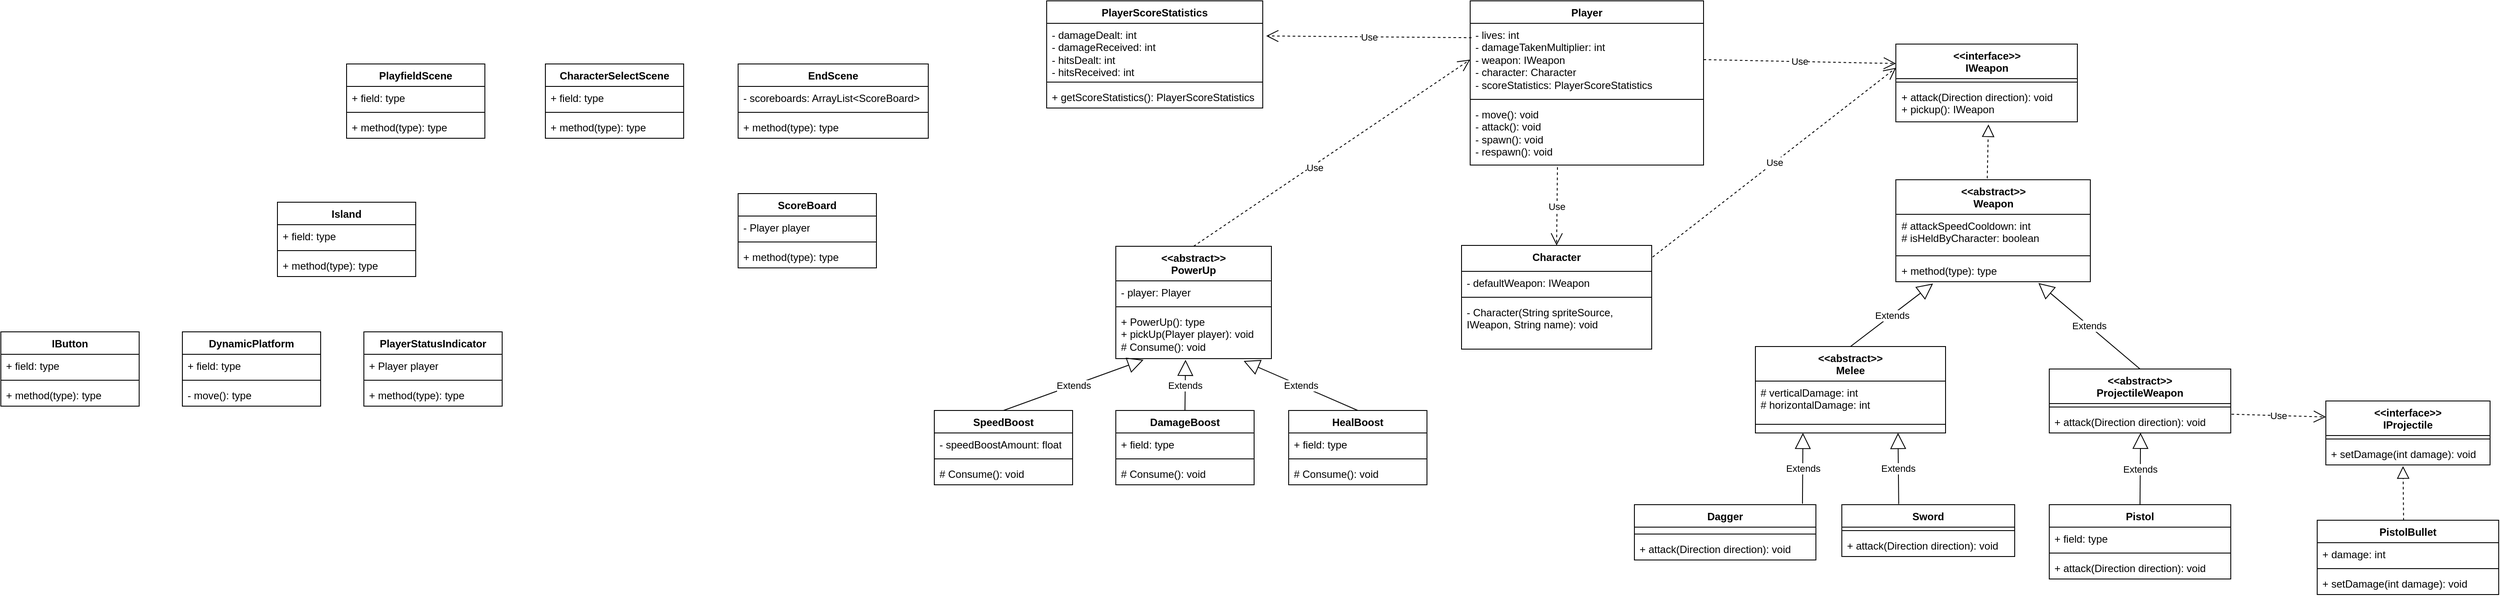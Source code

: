 <mxfile version="24.3.0" type="device">
  <diagram id="C5RBs43oDa-KdzZeNtuy" name="Page-1">
    <mxGraphModel dx="3794" dy="2112" grid="1" gridSize="10" guides="1" tooltips="1" connect="1" arrows="1" fold="1" page="1" pageScale="1" pageWidth="827" pageHeight="1169" math="0" shadow="0">
      <root>
        <mxCell id="WIyWlLk6GJQsqaUBKTNV-0" />
        <mxCell id="WIyWlLk6GJQsqaUBKTNV-1" parent="WIyWlLk6GJQsqaUBKTNV-0" />
        <mxCell id="4CrvLfqXfcZkgdpF4cgw-4" value="&lt;div&gt;&amp;lt;&amp;lt;interface&amp;gt;&amp;gt;&lt;/div&gt;IWeapon" style="swimlane;fontStyle=1;align=center;verticalAlign=top;childLayout=stackLayout;horizontal=1;startSize=40;horizontalStack=0;resizeParent=1;resizeParentMax=0;resizeLast=0;collapsible=1;marginBottom=0;whiteSpace=wrap;html=1;" parent="WIyWlLk6GJQsqaUBKTNV-1" vertex="1">
          <mxGeometry x="292.5" y="7" width="210" height="90" as="geometry" />
        </mxCell>
        <mxCell id="4CrvLfqXfcZkgdpF4cgw-6" value="" style="line;strokeWidth=1;fillColor=none;align=left;verticalAlign=middle;spacingTop=-1;spacingLeft=3;spacingRight=3;rotatable=0;labelPosition=right;points=[];portConstraint=eastwest;strokeColor=inherit;" parent="4CrvLfqXfcZkgdpF4cgw-4" vertex="1">
          <mxGeometry y="40" width="210" height="8" as="geometry" />
        </mxCell>
        <mxCell id="4CrvLfqXfcZkgdpF4cgw-7" value="+ attack(Direction direction): void&lt;div&gt;+ pickup(): IWeapon&lt;/div&gt;" style="text;strokeColor=none;fillColor=none;align=left;verticalAlign=top;spacingLeft=4;spacingRight=4;overflow=hidden;rotatable=0;points=[[0,0.5],[1,0.5]];portConstraint=eastwest;whiteSpace=wrap;html=1;" parent="4CrvLfqXfcZkgdpF4cgw-4" vertex="1">
          <mxGeometry y="48" width="210" height="42" as="geometry" />
        </mxCell>
        <mxCell id="4CrvLfqXfcZkgdpF4cgw-8" value="&lt;div&gt;&amp;lt;&amp;lt;abstract&amp;gt;&amp;gt;&lt;/div&gt;Melee" style="swimlane;fontStyle=1;align=center;verticalAlign=top;childLayout=stackLayout;horizontal=1;startSize=40;horizontalStack=0;resizeParent=1;resizeParentMax=0;resizeLast=0;collapsible=1;marginBottom=0;whiteSpace=wrap;html=1;" parent="WIyWlLk6GJQsqaUBKTNV-1" vertex="1">
          <mxGeometry x="130" y="357" width="220" height="100" as="geometry" />
        </mxCell>
        <mxCell id="RBtxJNxkwTFzEXyPGkbM-23" value="# verticalDamage: int&amp;nbsp;&lt;div&gt;# horizontalDamage: int&lt;br&gt;&lt;/div&gt;" style="text;strokeColor=none;fillColor=none;align=left;verticalAlign=top;spacingLeft=4;spacingRight=4;overflow=hidden;rotatable=0;points=[[0,0.5],[1,0.5]];portConstraint=eastwest;whiteSpace=wrap;html=1;" vertex="1" parent="4CrvLfqXfcZkgdpF4cgw-8">
          <mxGeometry y="40" width="220" height="40" as="geometry" />
        </mxCell>
        <mxCell id="4CrvLfqXfcZkgdpF4cgw-10" value="" style="line;strokeWidth=1;fillColor=none;align=left;verticalAlign=middle;spacingTop=-1;spacingLeft=3;spacingRight=3;rotatable=0;labelPosition=right;points=[];portConstraint=eastwest;strokeColor=inherit;" parent="4CrvLfqXfcZkgdpF4cgw-8" vertex="1">
          <mxGeometry y="80" width="220" height="20" as="geometry" />
        </mxCell>
        <mxCell id="4CrvLfqXfcZkgdpF4cgw-12" value="&lt;div&gt;&amp;lt;&amp;lt;abstract&amp;gt;&amp;gt;&lt;/div&gt;ProjectileWeapon" style="swimlane;fontStyle=1;align=center;verticalAlign=top;childLayout=stackLayout;horizontal=1;startSize=40;horizontalStack=0;resizeParent=1;resizeParentMax=0;resizeLast=0;collapsible=1;marginBottom=0;whiteSpace=wrap;html=1;" parent="WIyWlLk6GJQsqaUBKTNV-1" vertex="1">
          <mxGeometry x="470" y="383" width="210" height="74" as="geometry" />
        </mxCell>
        <mxCell id="4CrvLfqXfcZkgdpF4cgw-14" value="" style="line;strokeWidth=1;fillColor=none;align=left;verticalAlign=middle;spacingTop=-1;spacingLeft=3;spacingRight=3;rotatable=0;labelPosition=right;points=[];portConstraint=eastwest;strokeColor=inherit;" parent="4CrvLfqXfcZkgdpF4cgw-12" vertex="1">
          <mxGeometry y="40" width="210" height="8" as="geometry" />
        </mxCell>
        <mxCell id="4CrvLfqXfcZkgdpF4cgw-15" value="+ attack(Direction direction): void" style="text;strokeColor=none;fillColor=none;align=left;verticalAlign=top;spacingLeft=4;spacingRight=4;overflow=hidden;rotatable=0;points=[[0,0.5],[1,0.5]];portConstraint=eastwest;whiteSpace=wrap;html=1;" parent="4CrvLfqXfcZkgdpF4cgw-12" vertex="1">
          <mxGeometry y="48" width="210" height="26" as="geometry" />
        </mxCell>
        <mxCell id="4CrvLfqXfcZkgdpF4cgw-16" value="&lt;div&gt;&amp;lt;&amp;lt;interface&amp;gt;&amp;gt;&lt;/div&gt;IProjectile&lt;div&gt;&lt;br&gt;&lt;/div&gt;" style="swimlane;fontStyle=1;align=center;verticalAlign=top;childLayout=stackLayout;horizontal=1;startSize=40;horizontalStack=0;resizeParent=1;resizeParentMax=0;resizeLast=0;collapsible=1;marginBottom=0;whiteSpace=wrap;html=1;" parent="WIyWlLk6GJQsqaUBKTNV-1" vertex="1">
          <mxGeometry x="790" y="420" width="190" height="74" as="geometry" />
        </mxCell>
        <mxCell id="4CrvLfqXfcZkgdpF4cgw-18" value="" style="line;strokeWidth=1;fillColor=none;align=left;verticalAlign=middle;spacingTop=-1;spacingLeft=3;spacingRight=3;rotatable=0;labelPosition=right;points=[];portConstraint=eastwest;strokeColor=inherit;" parent="4CrvLfqXfcZkgdpF4cgw-16" vertex="1">
          <mxGeometry y="40" width="190" height="8" as="geometry" />
        </mxCell>
        <mxCell id="4CrvLfqXfcZkgdpF4cgw-19" value="+ setDamage(int damage): void" style="text;strokeColor=none;fillColor=none;align=left;verticalAlign=top;spacingLeft=4;spacingRight=4;overflow=hidden;rotatable=0;points=[[0,0.5],[1,0.5]];portConstraint=eastwest;whiteSpace=wrap;html=1;" parent="4CrvLfqXfcZkgdpF4cgw-16" vertex="1">
          <mxGeometry y="48" width="190" height="26" as="geometry" />
        </mxCell>
        <mxCell id="4CrvLfqXfcZkgdpF4cgw-22" value="" style="endArrow=block;dashed=1;endFill=0;endSize=12;html=1;rounded=0;exitX=0.47;exitY=-0.014;exitDx=0;exitDy=0;entryX=0.51;entryY=1.071;entryDx=0;entryDy=0;exitPerimeter=0;entryPerimeter=0;" parent="WIyWlLk6GJQsqaUBKTNV-1" source="RBtxJNxkwTFzEXyPGkbM-16" target="4CrvLfqXfcZkgdpF4cgw-7" edge="1">
          <mxGeometry width="160" relative="1" as="geometry">
            <mxPoint x="603.75" y="256" as="sourcePoint" />
            <mxPoint x="546.25" y="190" as="targetPoint" />
          </mxGeometry>
        </mxCell>
        <mxCell id="4CrvLfqXfcZkgdpF4cgw-23" value="Use" style="endArrow=open;endSize=12;dashed=1;html=1;rounded=0;exitX=1.004;exitY=0.167;exitDx=0;exitDy=0;entryX=0;entryY=0.25;entryDx=0;entryDy=0;exitPerimeter=0;" parent="WIyWlLk6GJQsqaUBKTNV-1" source="4CrvLfqXfcZkgdpF4cgw-15" target="4CrvLfqXfcZkgdpF4cgw-16" edge="1">
          <mxGeometry width="160" relative="1" as="geometry">
            <mxPoint x="670" y="403" as="sourcePoint" />
            <mxPoint x="810" y="560" as="targetPoint" />
          </mxGeometry>
        </mxCell>
        <mxCell id="4CrvLfqXfcZkgdpF4cgw-25" value="Dagger" style="swimlane;fontStyle=1;align=center;verticalAlign=top;childLayout=stackLayout;horizontal=1;startSize=26;horizontalStack=0;resizeParent=1;resizeParentMax=0;resizeLast=0;collapsible=1;marginBottom=0;whiteSpace=wrap;html=1;" parent="WIyWlLk6GJQsqaUBKTNV-1" vertex="1">
          <mxGeometry x="-10" y="540" width="210" height="64" as="geometry" />
        </mxCell>
        <mxCell id="4CrvLfqXfcZkgdpF4cgw-26" value="&lt;div&gt;&lt;br&gt;&lt;/div&gt;" style="text;strokeColor=none;fillColor=none;align=left;verticalAlign=top;spacingLeft=4;spacingRight=4;overflow=hidden;rotatable=0;points=[[0,0.5],[1,0.5]];portConstraint=eastwest;whiteSpace=wrap;html=1;" parent="4CrvLfqXfcZkgdpF4cgw-25" vertex="1">
          <mxGeometry y="26" width="210" height="4" as="geometry" />
        </mxCell>
        <mxCell id="4CrvLfqXfcZkgdpF4cgw-27" value="" style="line;strokeWidth=1;fillColor=none;align=left;verticalAlign=middle;spacingTop=-1;spacingLeft=3;spacingRight=3;rotatable=0;labelPosition=right;points=[];portConstraint=eastwest;strokeColor=inherit;" parent="4CrvLfqXfcZkgdpF4cgw-25" vertex="1">
          <mxGeometry y="30" width="210" height="8" as="geometry" />
        </mxCell>
        <mxCell id="4CrvLfqXfcZkgdpF4cgw-28" value="+ attack(Direction direction): void" style="text;strokeColor=none;fillColor=none;align=left;verticalAlign=top;spacingLeft=4;spacingRight=4;overflow=hidden;rotatable=0;points=[[0,0.5],[1,0.5]];portConstraint=eastwest;whiteSpace=wrap;html=1;" parent="4CrvLfqXfcZkgdpF4cgw-25" vertex="1">
          <mxGeometry y="38" width="210" height="26" as="geometry" />
        </mxCell>
        <mxCell id="4CrvLfqXfcZkgdpF4cgw-29" value="Sword" style="swimlane;fontStyle=1;align=center;verticalAlign=top;childLayout=stackLayout;horizontal=1;startSize=26;horizontalStack=0;resizeParent=1;resizeParentMax=0;resizeLast=0;collapsible=1;marginBottom=0;whiteSpace=wrap;html=1;" parent="WIyWlLk6GJQsqaUBKTNV-1" vertex="1">
          <mxGeometry x="230" y="540" width="200" height="60" as="geometry" />
        </mxCell>
        <mxCell id="4CrvLfqXfcZkgdpF4cgw-31" value="" style="line;strokeWidth=1;fillColor=none;align=left;verticalAlign=middle;spacingTop=-1;spacingLeft=3;spacingRight=3;rotatable=0;labelPosition=right;points=[];portConstraint=eastwest;strokeColor=inherit;" parent="4CrvLfqXfcZkgdpF4cgw-29" vertex="1">
          <mxGeometry y="26" width="200" height="8" as="geometry" />
        </mxCell>
        <mxCell id="4CrvLfqXfcZkgdpF4cgw-32" value="+ attack(Direction direction): void" style="text;strokeColor=none;fillColor=none;align=left;verticalAlign=top;spacingLeft=4;spacingRight=4;overflow=hidden;rotatable=0;points=[[0,0.5],[1,0.5]];portConstraint=eastwest;whiteSpace=wrap;html=1;" parent="4CrvLfqXfcZkgdpF4cgw-29" vertex="1">
          <mxGeometry y="34" width="200" height="26" as="geometry" />
        </mxCell>
        <mxCell id="4CrvLfqXfcZkgdpF4cgw-34" value="Extends" style="endArrow=block;endSize=16;endFill=0;html=1;rounded=0;exitX=0.926;exitY=-0.018;exitDx=0;exitDy=0;entryX=0.25;entryY=1;entryDx=0;entryDy=0;exitPerimeter=0;" parent="WIyWlLk6GJQsqaUBKTNV-1" source="4CrvLfqXfcZkgdpF4cgw-25" target="4CrvLfqXfcZkgdpF4cgw-8" edge="1">
          <mxGeometry width="160" relative="1" as="geometry">
            <mxPoint x="110" y="470" as="sourcePoint" />
            <mxPoint x="270" y="470" as="targetPoint" />
          </mxGeometry>
        </mxCell>
        <mxCell id="4CrvLfqXfcZkgdpF4cgw-35" value="Extends" style="endArrow=block;endSize=16;endFill=0;html=1;rounded=0;exitX=0.329;exitY=-0.013;exitDx=0;exitDy=0;entryX=0.75;entryY=1;entryDx=0;entryDy=0;exitPerimeter=0;" parent="WIyWlLk6GJQsqaUBKTNV-1" source="4CrvLfqXfcZkgdpF4cgw-29" target="4CrvLfqXfcZkgdpF4cgw-8" edge="1">
          <mxGeometry width="160" relative="1" as="geometry">
            <mxPoint x="530" y="500" as="sourcePoint" />
            <mxPoint x="690" y="500" as="targetPoint" />
          </mxGeometry>
        </mxCell>
        <mxCell id="4CrvLfqXfcZkgdpF4cgw-36" value="Pistol" style="swimlane;fontStyle=1;align=center;verticalAlign=top;childLayout=stackLayout;horizontal=1;startSize=26;horizontalStack=0;resizeParent=1;resizeParentMax=0;resizeLast=0;collapsible=1;marginBottom=0;whiteSpace=wrap;html=1;" parent="WIyWlLk6GJQsqaUBKTNV-1" vertex="1">
          <mxGeometry x="470" y="540" width="210" height="86" as="geometry" />
        </mxCell>
        <mxCell id="4CrvLfqXfcZkgdpF4cgw-37" value="+ field: type" style="text;strokeColor=none;fillColor=none;align=left;verticalAlign=top;spacingLeft=4;spacingRight=4;overflow=hidden;rotatable=0;points=[[0,0.5],[1,0.5]];portConstraint=eastwest;whiteSpace=wrap;html=1;" parent="4CrvLfqXfcZkgdpF4cgw-36" vertex="1">
          <mxGeometry y="26" width="210" height="26" as="geometry" />
        </mxCell>
        <mxCell id="4CrvLfqXfcZkgdpF4cgw-38" value="" style="line;strokeWidth=1;fillColor=none;align=left;verticalAlign=middle;spacingTop=-1;spacingLeft=3;spacingRight=3;rotatable=0;labelPosition=right;points=[];portConstraint=eastwest;strokeColor=inherit;" parent="4CrvLfqXfcZkgdpF4cgw-36" vertex="1">
          <mxGeometry y="52" width="210" height="8" as="geometry" />
        </mxCell>
        <mxCell id="4CrvLfqXfcZkgdpF4cgw-39" value="+ attack(Direction direction): void" style="text;strokeColor=none;fillColor=none;align=left;verticalAlign=top;spacingLeft=4;spacingRight=4;overflow=hidden;rotatable=0;points=[[0,0.5],[1,0.5]];portConstraint=eastwest;whiteSpace=wrap;html=1;" parent="4CrvLfqXfcZkgdpF4cgw-36" vertex="1">
          <mxGeometry y="60" width="210" height="26" as="geometry" />
        </mxCell>
        <mxCell id="4CrvLfqXfcZkgdpF4cgw-40" value="Player" style="swimlane;fontStyle=1;align=center;verticalAlign=top;childLayout=stackLayout;horizontal=1;startSize=26;horizontalStack=0;resizeParent=1;resizeParentMax=0;resizeLast=0;collapsible=1;marginBottom=0;whiteSpace=wrap;html=1;" parent="WIyWlLk6GJQsqaUBKTNV-1" vertex="1">
          <mxGeometry x="-200" y="-43" width="270" height="190" as="geometry" />
        </mxCell>
        <mxCell id="4CrvLfqXfcZkgdpF4cgw-41" value="- lives: int&amp;nbsp;&lt;div&gt;&lt;div&gt;- damageTakenMultiplier:&amp;nbsp;&lt;span style=&quot;background-color: initial;&quot;&gt;int&lt;/span&gt;&lt;span style=&quot;background-color: initial;&quot;&gt;&amp;nbsp;&lt;/span&gt;&lt;/div&gt;&lt;div&gt;- weapon:&amp;nbsp;&lt;span style=&quot;background-color: initial;&quot;&gt;IWeapon&lt;/span&gt;&lt;span style=&quot;background-color: initial;&quot;&gt;&amp;nbsp;&lt;/span&gt;&lt;/div&gt;&lt;div&gt;- character:&amp;nbsp;&lt;span style=&quot;background-color: initial;&quot;&gt;Character&lt;/span&gt;&lt;span style=&quot;background-color: initial;&quot;&gt;&amp;nbsp;&lt;/span&gt;&lt;/div&gt;&lt;div&gt;-&amp;nbsp;&lt;span style=&quot;text-align: center; background-color: initial;&quot;&gt;scoreStatistics:&amp;nbsp;&lt;/span&gt;&lt;span style=&quot;text-align: center; background-color: initial;&quot;&gt;PlayerScoreStatistics&lt;/span&gt;&lt;span style=&quot;text-align: center; background-color: initial;&quot;&gt;&amp;nbsp;&lt;/span&gt;&lt;/div&gt;&lt;/div&gt;" style="text;strokeColor=none;fillColor=none;align=left;verticalAlign=top;spacingLeft=4;spacingRight=4;overflow=hidden;rotatable=0;points=[[0,0.5],[1,0.5]];portConstraint=eastwest;whiteSpace=wrap;html=1;" parent="4CrvLfqXfcZkgdpF4cgw-40" vertex="1">
          <mxGeometry y="26" width="270" height="84" as="geometry" />
        </mxCell>
        <mxCell id="4CrvLfqXfcZkgdpF4cgw-42" value="" style="line;strokeWidth=1;fillColor=none;align=left;verticalAlign=middle;spacingTop=-1;spacingLeft=3;spacingRight=3;rotatable=0;labelPosition=right;points=[];portConstraint=eastwest;strokeColor=inherit;" parent="4CrvLfqXfcZkgdpF4cgw-40" vertex="1">
          <mxGeometry y="110" width="270" height="8" as="geometry" />
        </mxCell>
        <mxCell id="4CrvLfqXfcZkgdpF4cgw-43" value="- move(): void&lt;div&gt;- attack(): void&lt;/div&gt;&lt;div&gt;- spawn(): void&lt;/div&gt;&lt;div&gt;- respawn(): void&lt;/div&gt;&lt;div&gt;&lt;br&gt;&lt;/div&gt;" style="text;strokeColor=none;fillColor=none;align=left;verticalAlign=top;spacingLeft=4;spacingRight=4;overflow=hidden;rotatable=0;points=[[0,0.5],[1,0.5]];portConstraint=eastwest;whiteSpace=wrap;html=1;" parent="4CrvLfqXfcZkgdpF4cgw-40" vertex="1">
          <mxGeometry y="118" width="270" height="72" as="geometry" />
        </mxCell>
        <mxCell id="4CrvLfqXfcZkgdpF4cgw-44" value="&lt;div&gt;Character&lt;/div&gt;" style="swimlane;fontStyle=1;align=center;verticalAlign=top;childLayout=stackLayout;horizontal=1;startSize=30;horizontalStack=0;resizeParent=1;resizeParentMax=0;resizeLast=0;collapsible=1;marginBottom=0;whiteSpace=wrap;html=1;" parent="WIyWlLk6GJQsqaUBKTNV-1" vertex="1">
          <mxGeometry x="-210" y="240" width="220" height="120" as="geometry" />
        </mxCell>
        <mxCell id="4CrvLfqXfcZkgdpF4cgw-45" value="- defaultWeapon: IWeapon&amp;nbsp;" style="text;strokeColor=none;fillColor=none;align=left;verticalAlign=top;spacingLeft=4;spacingRight=4;overflow=hidden;rotatable=0;points=[[0,0.5],[1,0.5]];portConstraint=eastwest;whiteSpace=wrap;html=1;" parent="4CrvLfqXfcZkgdpF4cgw-44" vertex="1">
          <mxGeometry y="30" width="220" height="26" as="geometry" />
        </mxCell>
        <mxCell id="4CrvLfqXfcZkgdpF4cgw-46" value="" style="line;strokeWidth=1;fillColor=none;align=left;verticalAlign=middle;spacingTop=-1;spacingLeft=3;spacingRight=3;rotatable=0;labelPosition=right;points=[];portConstraint=eastwest;strokeColor=inherit;" parent="4CrvLfqXfcZkgdpF4cgw-44" vertex="1">
          <mxGeometry y="56" width="220" height="8" as="geometry" />
        </mxCell>
        <mxCell id="4CrvLfqXfcZkgdpF4cgw-47" value="- Character(String spriteSource, IWeapon, String name): void" style="text;strokeColor=none;fillColor=none;align=left;verticalAlign=top;spacingLeft=4;spacingRight=4;overflow=hidden;rotatable=0;points=[[0,0.5],[1,0.5]];portConstraint=eastwest;whiteSpace=wrap;html=1;" parent="4CrvLfqXfcZkgdpF4cgw-44" vertex="1">
          <mxGeometry y="64" width="220" height="56" as="geometry" />
        </mxCell>
        <mxCell id="4CrvLfqXfcZkgdpF4cgw-52" value="IButton" style="swimlane;fontStyle=1;align=center;verticalAlign=top;childLayout=stackLayout;horizontal=1;startSize=26;horizontalStack=0;resizeParent=1;resizeParentMax=0;resizeLast=0;collapsible=1;marginBottom=0;whiteSpace=wrap;html=1;" parent="WIyWlLk6GJQsqaUBKTNV-1" vertex="1">
          <mxGeometry x="-1900" y="340" width="160" height="86" as="geometry" />
        </mxCell>
        <mxCell id="4CrvLfqXfcZkgdpF4cgw-53" value="+ field: type" style="text;strokeColor=none;fillColor=none;align=left;verticalAlign=top;spacingLeft=4;spacingRight=4;overflow=hidden;rotatable=0;points=[[0,0.5],[1,0.5]];portConstraint=eastwest;whiteSpace=wrap;html=1;" parent="4CrvLfqXfcZkgdpF4cgw-52" vertex="1">
          <mxGeometry y="26" width="160" height="26" as="geometry" />
        </mxCell>
        <mxCell id="4CrvLfqXfcZkgdpF4cgw-54" value="" style="line;strokeWidth=1;fillColor=none;align=left;verticalAlign=middle;spacingTop=-1;spacingLeft=3;spacingRight=3;rotatable=0;labelPosition=right;points=[];portConstraint=eastwest;strokeColor=inherit;" parent="4CrvLfqXfcZkgdpF4cgw-52" vertex="1">
          <mxGeometry y="52" width="160" height="8" as="geometry" />
        </mxCell>
        <mxCell id="4CrvLfqXfcZkgdpF4cgw-55" value="+ method(type): type" style="text;strokeColor=none;fillColor=none;align=left;verticalAlign=top;spacingLeft=4;spacingRight=4;overflow=hidden;rotatable=0;points=[[0,0.5],[1,0.5]];portConstraint=eastwest;whiteSpace=wrap;html=1;" parent="4CrvLfqXfcZkgdpF4cgw-52" vertex="1">
          <mxGeometry y="60" width="160" height="26" as="geometry" />
        </mxCell>
        <mxCell id="4CrvLfqXfcZkgdpF4cgw-56" value="PlayfieldScene" style="swimlane;fontStyle=1;align=center;verticalAlign=top;childLayout=stackLayout;horizontal=1;startSize=26;horizontalStack=0;resizeParent=1;resizeParentMax=0;resizeLast=0;collapsible=1;marginBottom=0;whiteSpace=wrap;html=1;" parent="WIyWlLk6GJQsqaUBKTNV-1" vertex="1">
          <mxGeometry x="-1500" y="30" width="160" height="86" as="geometry" />
        </mxCell>
        <mxCell id="4CrvLfqXfcZkgdpF4cgw-57" value="+ field: type" style="text;strokeColor=none;fillColor=none;align=left;verticalAlign=top;spacingLeft=4;spacingRight=4;overflow=hidden;rotatable=0;points=[[0,0.5],[1,0.5]];portConstraint=eastwest;whiteSpace=wrap;html=1;" parent="4CrvLfqXfcZkgdpF4cgw-56" vertex="1">
          <mxGeometry y="26" width="160" height="26" as="geometry" />
        </mxCell>
        <mxCell id="4CrvLfqXfcZkgdpF4cgw-58" value="" style="line;strokeWidth=1;fillColor=none;align=left;verticalAlign=middle;spacingTop=-1;spacingLeft=3;spacingRight=3;rotatable=0;labelPosition=right;points=[];portConstraint=eastwest;strokeColor=inherit;" parent="4CrvLfqXfcZkgdpF4cgw-56" vertex="1">
          <mxGeometry y="52" width="160" height="8" as="geometry" />
        </mxCell>
        <mxCell id="4CrvLfqXfcZkgdpF4cgw-59" value="+ method(type): type" style="text;strokeColor=none;fillColor=none;align=left;verticalAlign=top;spacingLeft=4;spacingRight=4;overflow=hidden;rotatable=0;points=[[0,0.5],[1,0.5]];portConstraint=eastwest;whiteSpace=wrap;html=1;" parent="4CrvLfqXfcZkgdpF4cgw-56" vertex="1">
          <mxGeometry y="60" width="160" height="26" as="geometry" />
        </mxCell>
        <mxCell id="4CrvLfqXfcZkgdpF4cgw-60" value="Island" style="swimlane;fontStyle=1;align=center;verticalAlign=top;childLayout=stackLayout;horizontal=1;startSize=26;horizontalStack=0;resizeParent=1;resizeParentMax=0;resizeLast=0;collapsible=1;marginBottom=0;whiteSpace=wrap;html=1;" parent="WIyWlLk6GJQsqaUBKTNV-1" vertex="1">
          <mxGeometry x="-1580" y="190" width="160" height="86" as="geometry" />
        </mxCell>
        <mxCell id="4CrvLfqXfcZkgdpF4cgw-61" value="+ field: type" style="text;strokeColor=none;fillColor=none;align=left;verticalAlign=top;spacingLeft=4;spacingRight=4;overflow=hidden;rotatable=0;points=[[0,0.5],[1,0.5]];portConstraint=eastwest;whiteSpace=wrap;html=1;" parent="4CrvLfqXfcZkgdpF4cgw-60" vertex="1">
          <mxGeometry y="26" width="160" height="26" as="geometry" />
        </mxCell>
        <mxCell id="4CrvLfqXfcZkgdpF4cgw-62" value="" style="line;strokeWidth=1;fillColor=none;align=left;verticalAlign=middle;spacingTop=-1;spacingLeft=3;spacingRight=3;rotatable=0;labelPosition=right;points=[];portConstraint=eastwest;strokeColor=inherit;" parent="4CrvLfqXfcZkgdpF4cgw-60" vertex="1">
          <mxGeometry y="52" width="160" height="8" as="geometry" />
        </mxCell>
        <mxCell id="4CrvLfqXfcZkgdpF4cgw-63" value="+ method(type): type" style="text;strokeColor=none;fillColor=none;align=left;verticalAlign=top;spacingLeft=4;spacingRight=4;overflow=hidden;rotatable=0;points=[[0,0.5],[1,0.5]];portConstraint=eastwest;whiteSpace=wrap;html=1;" parent="4CrvLfqXfcZkgdpF4cgw-60" vertex="1">
          <mxGeometry y="60" width="160" height="26" as="geometry" />
        </mxCell>
        <mxCell id="4CrvLfqXfcZkgdpF4cgw-64" value="DynamicPlatform" style="swimlane;fontStyle=1;align=center;verticalAlign=top;childLayout=stackLayout;horizontal=1;startSize=26;horizontalStack=0;resizeParent=1;resizeParentMax=0;resizeLast=0;collapsible=1;marginBottom=0;whiteSpace=wrap;html=1;" parent="WIyWlLk6GJQsqaUBKTNV-1" vertex="1">
          <mxGeometry x="-1690" y="340" width="160" height="86" as="geometry" />
        </mxCell>
        <mxCell id="4CrvLfqXfcZkgdpF4cgw-65" value="+ field: type" style="text;strokeColor=none;fillColor=none;align=left;verticalAlign=top;spacingLeft=4;spacingRight=4;overflow=hidden;rotatable=0;points=[[0,0.5],[1,0.5]];portConstraint=eastwest;whiteSpace=wrap;html=1;" parent="4CrvLfqXfcZkgdpF4cgw-64" vertex="1">
          <mxGeometry y="26" width="160" height="26" as="geometry" />
        </mxCell>
        <mxCell id="4CrvLfqXfcZkgdpF4cgw-66" value="" style="line;strokeWidth=1;fillColor=none;align=left;verticalAlign=middle;spacingTop=-1;spacingLeft=3;spacingRight=3;rotatable=0;labelPosition=right;points=[];portConstraint=eastwest;strokeColor=inherit;" parent="4CrvLfqXfcZkgdpF4cgw-64" vertex="1">
          <mxGeometry y="52" width="160" height="8" as="geometry" />
        </mxCell>
        <mxCell id="4CrvLfqXfcZkgdpF4cgw-67" value="- move(): type" style="text;strokeColor=none;fillColor=none;align=left;verticalAlign=top;spacingLeft=4;spacingRight=4;overflow=hidden;rotatable=0;points=[[0,0.5],[1,0.5]];portConstraint=eastwest;whiteSpace=wrap;html=1;" parent="4CrvLfqXfcZkgdpF4cgw-64" vertex="1">
          <mxGeometry y="60" width="160" height="26" as="geometry" />
        </mxCell>
        <mxCell id="4CrvLfqXfcZkgdpF4cgw-68" value="&lt;div&gt;&amp;lt;&amp;lt;abstract&amp;gt;&amp;gt;&lt;/div&gt;PowerUp" style="swimlane;fontStyle=1;align=center;verticalAlign=top;childLayout=stackLayout;horizontal=1;startSize=40;horizontalStack=0;resizeParent=1;resizeParentMax=0;resizeLast=0;collapsible=1;marginBottom=0;whiteSpace=wrap;html=1;" parent="WIyWlLk6GJQsqaUBKTNV-1" vertex="1">
          <mxGeometry x="-610" y="241" width="180" height="130" as="geometry" />
        </mxCell>
        <mxCell id="4CrvLfqXfcZkgdpF4cgw-69" value="- player: Player&amp;nbsp;" style="text;strokeColor=none;fillColor=none;align=left;verticalAlign=top;spacingLeft=4;spacingRight=4;overflow=hidden;rotatable=0;points=[[0,0.5],[1,0.5]];portConstraint=eastwest;whiteSpace=wrap;html=1;" parent="4CrvLfqXfcZkgdpF4cgw-68" vertex="1">
          <mxGeometry y="40" width="180" height="26" as="geometry" />
        </mxCell>
        <mxCell id="4CrvLfqXfcZkgdpF4cgw-70" value="" style="line;strokeWidth=1;fillColor=none;align=left;verticalAlign=middle;spacingTop=-1;spacingLeft=3;spacingRight=3;rotatable=0;labelPosition=right;points=[];portConstraint=eastwest;strokeColor=inherit;" parent="4CrvLfqXfcZkgdpF4cgw-68" vertex="1">
          <mxGeometry y="66" width="180" height="8" as="geometry" />
        </mxCell>
        <mxCell id="4CrvLfqXfcZkgdpF4cgw-71" value="+ PowerUp(): type&lt;div&gt;+ pickUp(Player player): void&lt;/div&gt;&lt;div&gt;# Consume(): void&lt;/div&gt;" style="text;strokeColor=none;fillColor=none;align=left;verticalAlign=top;spacingLeft=4;spacingRight=4;overflow=hidden;rotatable=0;points=[[0,0.5],[1,0.5]];portConstraint=eastwest;whiteSpace=wrap;html=1;" parent="4CrvLfqXfcZkgdpF4cgw-68" vertex="1">
          <mxGeometry y="74" width="180" height="56" as="geometry" />
        </mxCell>
        <mxCell id="4CrvLfqXfcZkgdpF4cgw-73" value="CharacterSelectScene" style="swimlane;fontStyle=1;align=center;verticalAlign=top;childLayout=stackLayout;horizontal=1;startSize=26;horizontalStack=0;resizeParent=1;resizeParentMax=0;resizeLast=0;collapsible=1;marginBottom=0;whiteSpace=wrap;html=1;" parent="WIyWlLk6GJQsqaUBKTNV-1" vertex="1">
          <mxGeometry x="-1270" y="30" width="160" height="86" as="geometry" />
        </mxCell>
        <mxCell id="4CrvLfqXfcZkgdpF4cgw-74" value="+ field: type" style="text;strokeColor=none;fillColor=none;align=left;verticalAlign=top;spacingLeft=4;spacingRight=4;overflow=hidden;rotatable=0;points=[[0,0.5],[1,0.5]];portConstraint=eastwest;whiteSpace=wrap;html=1;" parent="4CrvLfqXfcZkgdpF4cgw-73" vertex="1">
          <mxGeometry y="26" width="160" height="26" as="geometry" />
        </mxCell>
        <mxCell id="4CrvLfqXfcZkgdpF4cgw-75" value="" style="line;strokeWidth=1;fillColor=none;align=left;verticalAlign=middle;spacingTop=-1;spacingLeft=3;spacingRight=3;rotatable=0;labelPosition=right;points=[];portConstraint=eastwest;strokeColor=inherit;" parent="4CrvLfqXfcZkgdpF4cgw-73" vertex="1">
          <mxGeometry y="52" width="160" height="8" as="geometry" />
        </mxCell>
        <mxCell id="4CrvLfqXfcZkgdpF4cgw-76" value="+ method(type): type" style="text;strokeColor=none;fillColor=none;align=left;verticalAlign=top;spacingLeft=4;spacingRight=4;overflow=hidden;rotatable=0;points=[[0,0.5],[1,0.5]];portConstraint=eastwest;whiteSpace=wrap;html=1;" parent="4CrvLfqXfcZkgdpF4cgw-73" vertex="1">
          <mxGeometry y="60" width="160" height="26" as="geometry" />
        </mxCell>
        <mxCell id="4CrvLfqXfcZkgdpF4cgw-77" value="EndScene" style="swimlane;fontStyle=1;align=center;verticalAlign=top;childLayout=stackLayout;horizontal=1;startSize=26;horizontalStack=0;resizeParent=1;resizeParentMax=0;resizeLast=0;collapsible=1;marginBottom=0;whiteSpace=wrap;html=1;" parent="WIyWlLk6GJQsqaUBKTNV-1" vertex="1">
          <mxGeometry x="-1047" y="30" width="220" height="86" as="geometry" />
        </mxCell>
        <mxCell id="4CrvLfqXfcZkgdpF4cgw-78" value="- scoreboards: ArrayList&amp;lt;ScoreBoard&amp;gt;&amp;nbsp;" style="text;strokeColor=none;fillColor=none;align=left;verticalAlign=top;spacingLeft=4;spacingRight=4;overflow=hidden;rotatable=0;points=[[0,0.5],[1,0.5]];portConstraint=eastwest;whiteSpace=wrap;html=1;" parent="4CrvLfqXfcZkgdpF4cgw-77" vertex="1">
          <mxGeometry y="26" width="220" height="26" as="geometry" />
        </mxCell>
        <mxCell id="4CrvLfqXfcZkgdpF4cgw-79" value="" style="line;strokeWidth=1;fillColor=none;align=left;verticalAlign=middle;spacingTop=-1;spacingLeft=3;spacingRight=3;rotatable=0;labelPosition=right;points=[];portConstraint=eastwest;strokeColor=inherit;" parent="4CrvLfqXfcZkgdpF4cgw-77" vertex="1">
          <mxGeometry y="52" width="220" height="8" as="geometry" />
        </mxCell>
        <mxCell id="4CrvLfqXfcZkgdpF4cgw-80" value="+ method(type): type" style="text;strokeColor=none;fillColor=none;align=left;verticalAlign=top;spacingLeft=4;spacingRight=4;overflow=hidden;rotatable=0;points=[[0,0.5],[1,0.5]];portConstraint=eastwest;whiteSpace=wrap;html=1;" parent="4CrvLfqXfcZkgdpF4cgw-77" vertex="1">
          <mxGeometry y="60" width="220" height="26" as="geometry" />
        </mxCell>
        <mxCell id="4CrvLfqXfcZkgdpF4cgw-81" value="ScoreBoard" style="swimlane;fontStyle=1;align=center;verticalAlign=top;childLayout=stackLayout;horizontal=1;startSize=26;horizontalStack=0;resizeParent=1;resizeParentMax=0;resizeLast=0;collapsible=1;marginBottom=0;whiteSpace=wrap;html=1;" parent="WIyWlLk6GJQsqaUBKTNV-1" vertex="1">
          <mxGeometry x="-1047" y="180" width="160" height="86" as="geometry" />
        </mxCell>
        <mxCell id="4CrvLfqXfcZkgdpF4cgw-82" value="- Player player" style="text;strokeColor=none;fillColor=none;align=left;verticalAlign=top;spacingLeft=4;spacingRight=4;overflow=hidden;rotatable=0;points=[[0,0.5],[1,0.5]];portConstraint=eastwest;whiteSpace=wrap;html=1;" parent="4CrvLfqXfcZkgdpF4cgw-81" vertex="1">
          <mxGeometry y="26" width="160" height="26" as="geometry" />
        </mxCell>
        <mxCell id="4CrvLfqXfcZkgdpF4cgw-83" value="" style="line;strokeWidth=1;fillColor=none;align=left;verticalAlign=middle;spacingTop=-1;spacingLeft=3;spacingRight=3;rotatable=0;labelPosition=right;points=[];portConstraint=eastwest;strokeColor=inherit;" parent="4CrvLfqXfcZkgdpF4cgw-81" vertex="1">
          <mxGeometry y="52" width="160" height="8" as="geometry" />
        </mxCell>
        <mxCell id="4CrvLfqXfcZkgdpF4cgw-84" value="+ method(type): type" style="text;strokeColor=none;fillColor=none;align=left;verticalAlign=top;spacingLeft=4;spacingRight=4;overflow=hidden;rotatable=0;points=[[0,0.5],[1,0.5]];portConstraint=eastwest;whiteSpace=wrap;html=1;" parent="4CrvLfqXfcZkgdpF4cgw-81" vertex="1">
          <mxGeometry y="60" width="160" height="26" as="geometry" />
        </mxCell>
        <mxCell id="4CrvLfqXfcZkgdpF4cgw-85" value="PlayerScoreStatistics" style="swimlane;fontStyle=1;align=center;verticalAlign=top;childLayout=stackLayout;horizontal=1;startSize=26;horizontalStack=0;resizeParent=1;resizeParentMax=0;resizeLast=0;collapsible=1;marginBottom=0;whiteSpace=wrap;html=1;" parent="WIyWlLk6GJQsqaUBKTNV-1" vertex="1">
          <mxGeometry x="-690" y="-43" width="250" height="124" as="geometry" />
        </mxCell>
        <mxCell id="4CrvLfqXfcZkgdpF4cgw-86" value="- damageDealt: int&lt;div&gt;- damageReceived: int&lt;/div&gt;&lt;div&gt;- hitsDealt: int&lt;/div&gt;&lt;div&gt;- hitsReceived: int&lt;/div&gt;" style="text;strokeColor=none;fillColor=none;align=left;verticalAlign=top;spacingLeft=4;spacingRight=4;overflow=hidden;rotatable=0;points=[[0,0.5],[1,0.5]];portConstraint=eastwest;whiteSpace=wrap;html=1;" parent="4CrvLfqXfcZkgdpF4cgw-85" vertex="1">
          <mxGeometry y="26" width="250" height="64" as="geometry" />
        </mxCell>
        <mxCell id="4CrvLfqXfcZkgdpF4cgw-87" value="" style="line;strokeWidth=1;fillColor=none;align=left;verticalAlign=middle;spacingTop=-1;spacingLeft=3;spacingRight=3;rotatable=0;labelPosition=right;points=[];portConstraint=eastwest;strokeColor=inherit;" parent="4CrvLfqXfcZkgdpF4cgw-85" vertex="1">
          <mxGeometry y="90" width="250" height="8" as="geometry" />
        </mxCell>
        <mxCell id="4CrvLfqXfcZkgdpF4cgw-88" value="+ getScoreStatistics():&amp;nbsp;&lt;span style=&quot;text-align: center;&quot;&gt;PlayerScoreStatistics&lt;/span&gt;" style="text;strokeColor=none;fillColor=none;align=left;verticalAlign=top;spacingLeft=4;spacingRight=4;overflow=hidden;rotatable=0;points=[[0,0.5],[1,0.5]];portConstraint=eastwest;whiteSpace=wrap;html=1;" parent="4CrvLfqXfcZkgdpF4cgw-85" vertex="1">
          <mxGeometry y="98" width="250" height="26" as="geometry" />
        </mxCell>
        <mxCell id="4CrvLfqXfcZkgdpF4cgw-89" value="PlayerStatusIndicator" style="swimlane;fontStyle=1;align=center;verticalAlign=top;childLayout=stackLayout;horizontal=1;startSize=26;horizontalStack=0;resizeParent=1;resizeParentMax=0;resizeLast=0;collapsible=1;marginBottom=0;whiteSpace=wrap;html=1;" parent="WIyWlLk6GJQsqaUBKTNV-1" vertex="1">
          <mxGeometry x="-1480" y="340" width="160" height="86" as="geometry" />
        </mxCell>
        <mxCell id="4CrvLfqXfcZkgdpF4cgw-90" value="+ Player player" style="text;strokeColor=none;fillColor=none;align=left;verticalAlign=top;spacingLeft=4;spacingRight=4;overflow=hidden;rotatable=0;points=[[0,0.5],[1,0.5]];portConstraint=eastwest;whiteSpace=wrap;html=1;" parent="4CrvLfqXfcZkgdpF4cgw-89" vertex="1">
          <mxGeometry y="26" width="160" height="26" as="geometry" />
        </mxCell>
        <mxCell id="4CrvLfqXfcZkgdpF4cgw-91" value="" style="line;strokeWidth=1;fillColor=none;align=left;verticalAlign=middle;spacingTop=-1;spacingLeft=3;spacingRight=3;rotatable=0;labelPosition=right;points=[];portConstraint=eastwest;strokeColor=inherit;" parent="4CrvLfqXfcZkgdpF4cgw-89" vertex="1">
          <mxGeometry y="52" width="160" height="8" as="geometry" />
        </mxCell>
        <mxCell id="4CrvLfqXfcZkgdpF4cgw-92" value="+ method(type): type" style="text;strokeColor=none;fillColor=none;align=left;verticalAlign=top;spacingLeft=4;spacingRight=4;overflow=hidden;rotatable=0;points=[[0,0.5],[1,0.5]];portConstraint=eastwest;whiteSpace=wrap;html=1;" parent="4CrvLfqXfcZkgdpF4cgw-89" vertex="1">
          <mxGeometry y="60" width="160" height="26" as="geometry" />
        </mxCell>
        <mxCell id="4CrvLfqXfcZkgdpF4cgw-93" value="SpeedBoost" style="swimlane;fontStyle=1;align=center;verticalAlign=top;childLayout=stackLayout;horizontal=1;startSize=26;horizontalStack=0;resizeParent=1;resizeParentMax=0;resizeLast=0;collapsible=1;marginBottom=0;whiteSpace=wrap;html=1;" parent="WIyWlLk6GJQsqaUBKTNV-1" vertex="1">
          <mxGeometry x="-820" y="431" width="160" height="86" as="geometry" />
        </mxCell>
        <mxCell id="4CrvLfqXfcZkgdpF4cgw-94" value="- speedBoostAmount: float" style="text;strokeColor=none;fillColor=none;align=left;verticalAlign=top;spacingLeft=4;spacingRight=4;overflow=hidden;rotatable=0;points=[[0,0.5],[1,0.5]];portConstraint=eastwest;whiteSpace=wrap;html=1;" parent="4CrvLfqXfcZkgdpF4cgw-93" vertex="1">
          <mxGeometry y="26" width="160" height="26" as="geometry" />
        </mxCell>
        <mxCell id="4CrvLfqXfcZkgdpF4cgw-95" value="" style="line;strokeWidth=1;fillColor=none;align=left;verticalAlign=middle;spacingTop=-1;spacingLeft=3;spacingRight=3;rotatable=0;labelPosition=right;points=[];portConstraint=eastwest;strokeColor=inherit;" parent="4CrvLfqXfcZkgdpF4cgw-93" vertex="1">
          <mxGeometry y="52" width="160" height="8" as="geometry" />
        </mxCell>
        <mxCell id="4CrvLfqXfcZkgdpF4cgw-96" value="&lt;div&gt;&lt;span style=&quot;background-color: initial;&quot;&gt;# Consume(): void&lt;/span&gt;&lt;br&gt;&lt;/div&gt;" style="text;strokeColor=none;fillColor=none;align=left;verticalAlign=top;spacingLeft=4;spacingRight=4;overflow=hidden;rotatable=0;points=[[0,0.5],[1,0.5]];portConstraint=eastwest;whiteSpace=wrap;html=1;" parent="4CrvLfqXfcZkgdpF4cgw-93" vertex="1">
          <mxGeometry y="60" width="160" height="26" as="geometry" />
        </mxCell>
        <mxCell id="4CrvLfqXfcZkgdpF4cgw-97" value="DamageBoost" style="swimlane;fontStyle=1;align=center;verticalAlign=top;childLayout=stackLayout;horizontal=1;startSize=26;horizontalStack=0;resizeParent=1;resizeParentMax=0;resizeLast=0;collapsible=1;marginBottom=0;whiteSpace=wrap;html=1;" parent="WIyWlLk6GJQsqaUBKTNV-1" vertex="1">
          <mxGeometry x="-610" y="431" width="160" height="86" as="geometry" />
        </mxCell>
        <mxCell id="4CrvLfqXfcZkgdpF4cgw-98" value="+ field: type" style="text;strokeColor=none;fillColor=none;align=left;verticalAlign=top;spacingLeft=4;spacingRight=4;overflow=hidden;rotatable=0;points=[[0,0.5],[1,0.5]];portConstraint=eastwest;whiteSpace=wrap;html=1;" parent="4CrvLfqXfcZkgdpF4cgw-97" vertex="1">
          <mxGeometry y="26" width="160" height="26" as="geometry" />
        </mxCell>
        <mxCell id="4CrvLfqXfcZkgdpF4cgw-99" value="" style="line;strokeWidth=1;fillColor=none;align=left;verticalAlign=middle;spacingTop=-1;spacingLeft=3;spacingRight=3;rotatable=0;labelPosition=right;points=[];portConstraint=eastwest;strokeColor=inherit;" parent="4CrvLfqXfcZkgdpF4cgw-97" vertex="1">
          <mxGeometry y="52" width="160" height="8" as="geometry" />
        </mxCell>
        <mxCell id="4CrvLfqXfcZkgdpF4cgw-100" value="&lt;div&gt;# Consume(): void&lt;br&gt;&lt;/div&gt;" style="text;strokeColor=none;fillColor=none;align=left;verticalAlign=top;spacingLeft=4;spacingRight=4;overflow=hidden;rotatable=0;points=[[0,0.5],[1,0.5]];portConstraint=eastwest;whiteSpace=wrap;html=1;" parent="4CrvLfqXfcZkgdpF4cgw-97" vertex="1">
          <mxGeometry y="60" width="160" height="26" as="geometry" />
        </mxCell>
        <mxCell id="4CrvLfqXfcZkgdpF4cgw-101" value="HealBoost" style="swimlane;fontStyle=1;align=center;verticalAlign=top;childLayout=stackLayout;horizontal=1;startSize=26;horizontalStack=0;resizeParent=1;resizeParentMax=0;resizeLast=0;collapsible=1;marginBottom=0;whiteSpace=wrap;html=1;" parent="WIyWlLk6GJQsqaUBKTNV-1" vertex="1">
          <mxGeometry x="-410" y="431" width="160" height="86" as="geometry" />
        </mxCell>
        <mxCell id="4CrvLfqXfcZkgdpF4cgw-102" value="+ field: type" style="text;strokeColor=none;fillColor=none;align=left;verticalAlign=top;spacingLeft=4;spacingRight=4;overflow=hidden;rotatable=0;points=[[0,0.5],[1,0.5]];portConstraint=eastwest;whiteSpace=wrap;html=1;" parent="4CrvLfqXfcZkgdpF4cgw-101" vertex="1">
          <mxGeometry y="26" width="160" height="26" as="geometry" />
        </mxCell>
        <mxCell id="4CrvLfqXfcZkgdpF4cgw-103" value="" style="line;strokeWidth=1;fillColor=none;align=left;verticalAlign=middle;spacingTop=-1;spacingLeft=3;spacingRight=3;rotatable=0;labelPosition=right;points=[];portConstraint=eastwest;strokeColor=inherit;" parent="4CrvLfqXfcZkgdpF4cgw-101" vertex="1">
          <mxGeometry y="52" width="160" height="8" as="geometry" />
        </mxCell>
        <mxCell id="4CrvLfqXfcZkgdpF4cgw-104" value="# Consume(): void" style="text;strokeColor=none;fillColor=none;align=left;verticalAlign=top;spacingLeft=4;spacingRight=4;overflow=hidden;rotatable=0;points=[[0,0.5],[1,0.5]];portConstraint=eastwest;whiteSpace=wrap;html=1;" parent="4CrvLfqXfcZkgdpF4cgw-101" vertex="1">
          <mxGeometry y="60" width="160" height="26" as="geometry" />
        </mxCell>
        <mxCell id="4CrvLfqXfcZkgdpF4cgw-105" value="Extends" style="endArrow=block;endSize=16;endFill=0;html=1;rounded=0;exitX=0.5;exitY=0;exitDx=0;exitDy=0;entryX=0.178;entryY=1.024;entryDx=0;entryDy=0;entryPerimeter=0;" parent="WIyWlLk6GJQsqaUBKTNV-1" source="4CrvLfqXfcZkgdpF4cgw-93" target="4CrvLfqXfcZkgdpF4cgw-71" edge="1">
          <mxGeometry width="160" relative="1" as="geometry">
            <mxPoint x="-790" y="351" as="sourcePoint" />
            <mxPoint x="-630" y="351" as="targetPoint" />
          </mxGeometry>
        </mxCell>
        <mxCell id="4CrvLfqXfcZkgdpF4cgw-107" value="Extends" style="endArrow=block;endSize=16;endFill=0;html=1;rounded=0;exitX=0.5;exitY=0;exitDx=0;exitDy=0;entryX=0.822;entryY=1.048;entryDx=0;entryDy=0;entryPerimeter=0;" parent="WIyWlLk6GJQsqaUBKTNV-1" source="4CrvLfqXfcZkgdpF4cgw-101" target="4CrvLfqXfcZkgdpF4cgw-71" edge="1">
          <mxGeometry width="160" relative="1" as="geometry">
            <mxPoint x="-460" y="331" as="sourcePoint" />
            <mxPoint x="-300" y="331" as="targetPoint" />
          </mxGeometry>
        </mxCell>
        <mxCell id="4CrvLfqXfcZkgdpF4cgw-108" value="Extends" style="endArrow=block;endSize=16;endFill=0;html=1;rounded=0;exitX=0.5;exitY=0;exitDx=0;exitDy=0;entryX=0.448;entryY=1.024;entryDx=0;entryDy=0;entryPerimeter=0;" parent="WIyWlLk6GJQsqaUBKTNV-1" source="4CrvLfqXfcZkgdpF4cgw-97" target="4CrvLfqXfcZkgdpF4cgw-71" edge="1">
          <mxGeometry width="160" relative="1" as="geometry">
            <mxPoint x="-560" y="431" as="sourcePoint" />
            <mxPoint x="-260" y="381" as="targetPoint" />
          </mxGeometry>
        </mxCell>
        <mxCell id="RBtxJNxkwTFzEXyPGkbM-0" value="Extends" style="endArrow=block;endSize=16;endFill=0;html=1;rounded=0;exitX=0.5;exitY=0;exitDx=0;exitDy=0;entryX=0.503;entryY=0.992;entryDx=0;entryDy=0;entryPerimeter=0;" edge="1" parent="WIyWlLk6GJQsqaUBKTNV-1" source="4CrvLfqXfcZkgdpF4cgw-36" target="4CrvLfqXfcZkgdpF4cgw-15">
          <mxGeometry width="160" relative="1" as="geometry">
            <mxPoint x="190" y="670" as="sourcePoint" />
            <mxPoint x="350" y="670" as="targetPoint" />
          </mxGeometry>
        </mxCell>
        <mxCell id="RBtxJNxkwTFzEXyPGkbM-1" value="PistolBullet" style="swimlane;fontStyle=1;align=center;verticalAlign=top;childLayout=stackLayout;horizontal=1;startSize=26;horizontalStack=0;resizeParent=1;resizeParentMax=0;resizeLast=0;collapsible=1;marginBottom=0;whiteSpace=wrap;html=1;" vertex="1" parent="WIyWlLk6GJQsqaUBKTNV-1">
          <mxGeometry x="780" y="558" width="210" height="86" as="geometry" />
        </mxCell>
        <mxCell id="RBtxJNxkwTFzEXyPGkbM-2" value="+ damage: int" style="text;strokeColor=none;fillColor=none;align=left;verticalAlign=top;spacingLeft=4;spacingRight=4;overflow=hidden;rotatable=0;points=[[0,0.5],[1,0.5]];portConstraint=eastwest;whiteSpace=wrap;html=1;" vertex="1" parent="RBtxJNxkwTFzEXyPGkbM-1">
          <mxGeometry y="26" width="210" height="26" as="geometry" />
        </mxCell>
        <mxCell id="RBtxJNxkwTFzEXyPGkbM-3" value="" style="line;strokeWidth=1;fillColor=none;align=left;verticalAlign=middle;spacingTop=-1;spacingLeft=3;spacingRight=3;rotatable=0;labelPosition=right;points=[];portConstraint=eastwest;strokeColor=inherit;" vertex="1" parent="RBtxJNxkwTFzEXyPGkbM-1">
          <mxGeometry y="52" width="210" height="8" as="geometry" />
        </mxCell>
        <mxCell id="RBtxJNxkwTFzEXyPGkbM-4" value="+ setDamage(int damage): void" style="text;strokeColor=none;fillColor=none;align=left;verticalAlign=top;spacingLeft=4;spacingRight=4;overflow=hidden;rotatable=0;points=[[0,0.5],[1,0.5]];portConstraint=eastwest;whiteSpace=wrap;html=1;" vertex="1" parent="RBtxJNxkwTFzEXyPGkbM-1">
          <mxGeometry y="60" width="210" height="26" as="geometry" />
        </mxCell>
        <mxCell id="RBtxJNxkwTFzEXyPGkbM-6" value="" style="endArrow=block;dashed=1;endFill=0;endSize=12;html=1;rounded=0;exitX=0.476;exitY=0.004;exitDx=0;exitDy=0;entryX=0.47;entryY=1.054;entryDx=0;entryDy=0;entryPerimeter=0;exitPerimeter=0;" edge="1" parent="WIyWlLk6GJQsqaUBKTNV-1" source="RBtxJNxkwTFzEXyPGkbM-1" target="4CrvLfqXfcZkgdpF4cgw-19">
          <mxGeometry width="160" relative="1" as="geometry">
            <mxPoint x="610" y="710" as="sourcePoint" />
            <mxPoint x="770" y="710" as="targetPoint" />
          </mxGeometry>
        </mxCell>
        <mxCell id="RBtxJNxkwTFzEXyPGkbM-8" value="Use" style="endArrow=open;endSize=12;dashed=1;html=1;rounded=0;exitX=0.374;exitY=1.034;exitDx=0;exitDy=0;entryX=0.5;entryY=0;entryDx=0;entryDy=0;exitPerimeter=0;" edge="1" parent="WIyWlLk6GJQsqaUBKTNV-1" source="4CrvLfqXfcZkgdpF4cgw-43" target="4CrvLfqXfcZkgdpF4cgw-44">
          <mxGeometry width="160" relative="1" as="geometry">
            <mxPoint x="-230" y="300" as="sourcePoint" />
            <mxPoint x="-70" y="300" as="targetPoint" />
          </mxGeometry>
        </mxCell>
        <mxCell id="RBtxJNxkwTFzEXyPGkbM-9" value="Use" style="endArrow=open;endSize=12;dashed=1;html=1;rounded=0;exitX=1;exitY=0.5;exitDx=0;exitDy=0;entryX=0;entryY=0.25;entryDx=0;entryDy=0;" edge="1" parent="WIyWlLk6GJQsqaUBKTNV-1" source="4CrvLfqXfcZkgdpF4cgw-41" target="4CrvLfqXfcZkgdpF4cgw-4">
          <mxGeometry width="160" relative="1" as="geometry">
            <mxPoint x="50" y="130" as="sourcePoint" />
            <mxPoint x="300.0" y="120" as="targetPoint" />
          </mxGeometry>
        </mxCell>
        <mxCell id="RBtxJNxkwTFzEXyPGkbM-10" value="Use" style="endArrow=open;endSize=12;dashed=1;html=1;rounded=0;exitX=1.005;exitY=0.112;exitDx=0;exitDy=0;exitPerimeter=0;entryX=0.001;entryY=0.305;entryDx=0;entryDy=0;entryPerimeter=0;" edge="1" parent="WIyWlLk6GJQsqaUBKTNV-1" source="4CrvLfqXfcZkgdpF4cgw-44" target="4CrvLfqXfcZkgdpF4cgw-4">
          <mxGeometry width="160" relative="1" as="geometry">
            <mxPoint x="40" y="260" as="sourcePoint" />
            <mxPoint x="298.95" y="141.0" as="targetPoint" />
          </mxGeometry>
        </mxCell>
        <mxCell id="RBtxJNxkwTFzEXyPGkbM-12" value="Use" style="endArrow=open;endSize=12;dashed=1;html=1;rounded=0;exitX=0.5;exitY=0;exitDx=0;exitDy=0;entryX=0;entryY=0.5;entryDx=0;entryDy=0;" edge="1" parent="WIyWlLk6GJQsqaUBKTNV-1" source="4CrvLfqXfcZkgdpF4cgw-68" target="4CrvLfqXfcZkgdpF4cgw-41">
          <mxGeometry x="-0.135" y="-3" width="160" relative="1" as="geometry">
            <mxPoint x="-500" y="320" as="sourcePoint" />
            <mxPoint x="-340" y="320" as="targetPoint" />
            <mxPoint as="offset" />
          </mxGeometry>
        </mxCell>
        <mxCell id="RBtxJNxkwTFzEXyPGkbM-15" value="Use" style="endArrow=open;endSize=12;dashed=1;html=1;rounded=0;exitX=0.006;exitY=0.198;exitDx=0;exitDy=0;exitPerimeter=0;entryX=1.016;entryY=0.228;entryDx=0;entryDy=0;entryPerimeter=0;" edge="1" parent="WIyWlLk6GJQsqaUBKTNV-1" source="4CrvLfqXfcZkgdpF4cgw-41" target="4CrvLfqXfcZkgdpF4cgw-86">
          <mxGeometry width="160" relative="1" as="geometry">
            <mxPoint x="-430" y="100" as="sourcePoint" />
            <mxPoint x="-270" y="100" as="targetPoint" />
          </mxGeometry>
        </mxCell>
        <mxCell id="RBtxJNxkwTFzEXyPGkbM-16" value="&lt;div&gt;&amp;lt;&amp;lt;abstract&amp;gt;&amp;gt;&lt;/div&gt;Weapon" style="swimlane;fontStyle=1;align=center;verticalAlign=top;childLayout=stackLayout;horizontal=1;startSize=40;horizontalStack=0;resizeParent=1;resizeParentMax=0;resizeLast=0;collapsible=1;marginBottom=0;whiteSpace=wrap;html=1;" vertex="1" parent="WIyWlLk6GJQsqaUBKTNV-1">
          <mxGeometry x="292.5" y="164" width="225" height="118" as="geometry" />
        </mxCell>
        <mxCell id="RBtxJNxkwTFzEXyPGkbM-17" value="# attackSpeedCooldown: int&amp;nbsp;&lt;div&gt;# isHeldByCharacter:&amp;nbsp;&lt;span style=&quot;background-color: initial;&quot;&gt;boolean&lt;/span&gt;&lt;span style=&quot;background-color: initial;&quot;&gt;&amp;nbsp;&lt;/span&gt;&lt;/div&gt;" style="text;strokeColor=none;fillColor=none;align=left;verticalAlign=top;spacingLeft=4;spacingRight=4;overflow=hidden;rotatable=0;points=[[0,0.5],[1,0.5]];portConstraint=eastwest;whiteSpace=wrap;html=1;" vertex="1" parent="RBtxJNxkwTFzEXyPGkbM-16">
          <mxGeometry y="40" width="225" height="44" as="geometry" />
        </mxCell>
        <mxCell id="RBtxJNxkwTFzEXyPGkbM-18" value="" style="line;strokeWidth=1;fillColor=none;align=left;verticalAlign=middle;spacingTop=-1;spacingLeft=3;spacingRight=3;rotatable=0;labelPosition=right;points=[];portConstraint=eastwest;strokeColor=inherit;" vertex="1" parent="RBtxJNxkwTFzEXyPGkbM-16">
          <mxGeometry y="84" width="225" height="8" as="geometry" />
        </mxCell>
        <mxCell id="RBtxJNxkwTFzEXyPGkbM-19" value="+ method(type): type" style="text;strokeColor=none;fillColor=none;align=left;verticalAlign=top;spacingLeft=4;spacingRight=4;overflow=hidden;rotatable=0;points=[[0,0.5],[1,0.5]];portConstraint=eastwest;whiteSpace=wrap;html=1;" vertex="1" parent="RBtxJNxkwTFzEXyPGkbM-16">
          <mxGeometry y="92" width="225" height="26" as="geometry" />
        </mxCell>
        <mxCell id="RBtxJNxkwTFzEXyPGkbM-20" value="Extends" style="endArrow=block;endSize=16;endFill=0;html=1;rounded=0;exitX=0.5;exitY=0;exitDx=0;exitDy=0;entryX=0.733;entryY=1.057;entryDx=0;entryDy=0;entryPerimeter=0;" edge="1" parent="WIyWlLk6GJQsqaUBKTNV-1" source="4CrvLfqXfcZkgdpF4cgw-12" target="RBtxJNxkwTFzEXyPGkbM-19">
          <mxGeometry width="160" relative="1" as="geometry">
            <mxPoint x="-120" y="600" as="sourcePoint" />
            <mxPoint x="40" y="600" as="targetPoint" />
            <mxPoint as="offset" />
          </mxGeometry>
        </mxCell>
        <mxCell id="RBtxJNxkwTFzEXyPGkbM-21" value="Extends" style="endArrow=block;endSize=16;endFill=0;html=1;rounded=0;exitX=0.5;exitY=0;exitDx=0;exitDy=0;entryX=0.191;entryY=1.084;entryDx=0;entryDy=0;entryPerimeter=0;" edge="1" parent="WIyWlLk6GJQsqaUBKTNV-1" source="4CrvLfqXfcZkgdpF4cgw-8" target="RBtxJNxkwTFzEXyPGkbM-19">
          <mxGeometry width="160" relative="1" as="geometry">
            <mxPoint x="150" y="310" as="sourcePoint" />
            <mxPoint x="310" y="310" as="targetPoint" />
          </mxGeometry>
        </mxCell>
      </root>
    </mxGraphModel>
  </diagram>
</mxfile>
